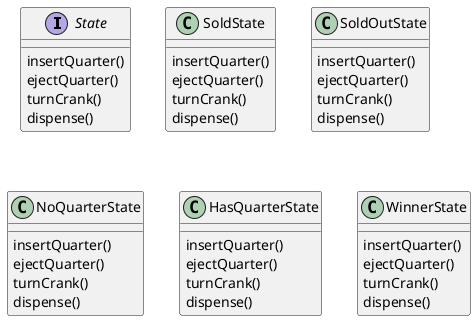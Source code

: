 @startuml
interface State {
insertQuarter()
ejectQuarter()
turnCrank()
dispense()
}
class SoldState {
insertQuarter()
ejectQuarter()
turnCrank()
dispense()
}
class SoldOutState {
insertQuarter()
ejectQuarter()
turnCrank()
dispense()
}
class NoQuarterState {
insertQuarter()
ejectQuarter()
turnCrank()
dispense()
}
class HasQuarterState {
insertQuarter()
ejectQuarter()
turnCrank()
dispense()
}
class WinnerState {
insertQuarter()
ejectQuarter()
turnCrank()
dispense()
}
@enduml